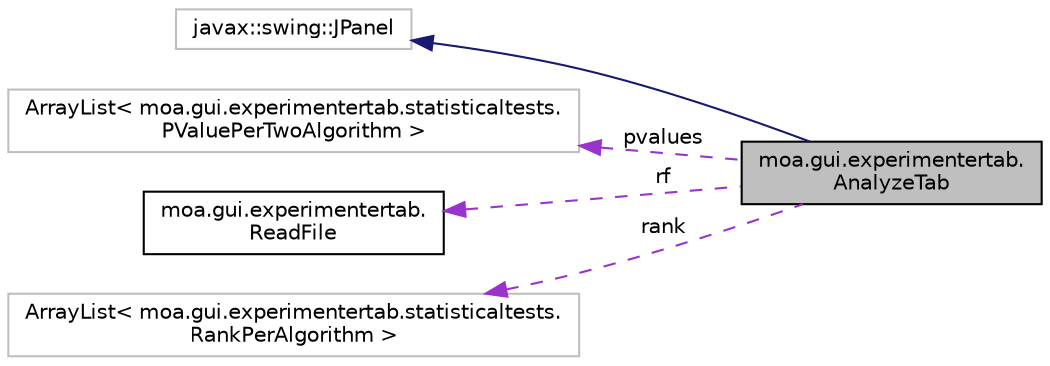 digraph "moa.gui.experimentertab.AnalyzeTab"
{
 // LATEX_PDF_SIZE
  edge [fontname="Helvetica",fontsize="10",labelfontname="Helvetica",labelfontsize="10"];
  node [fontname="Helvetica",fontsize="10",shape=record];
  rankdir="LR";
  Node1 [label="moa.gui.experimentertab.\lAnalyzeTab",height=0.2,width=0.4,color="black", fillcolor="grey75", style="filled", fontcolor="black",tooltip=" "];
  Node2 -> Node1 [dir="back",color="midnightblue",fontsize="10",style="solid",fontname="Helvetica"];
  Node2 [label="javax::swing::JPanel",height=0.2,width=0.4,color="grey75", fillcolor="white", style="filled",tooltip=" "];
  Node3 -> Node1 [dir="back",color="darkorchid3",fontsize="10",style="dashed",label=" pvalues" ,fontname="Helvetica"];
  Node3 [label="ArrayList\< moa.gui.experimentertab.statisticaltests.\lPValuePerTwoAlgorithm \>",height=0.2,width=0.4,color="grey75", fillcolor="white", style="filled",tooltip=" "];
  Node4 -> Node1 [dir="back",color="darkorchid3",fontsize="10",style="dashed",label=" rf" ,fontname="Helvetica"];
  Node4 [label="moa.gui.experimentertab.\lReadFile",height=0.2,width=0.4,color="black", fillcolor="white", style="filled",URL="$classmoa_1_1gui_1_1experimentertab_1_1_read_file.html",tooltip=" "];
  Node5 -> Node1 [dir="back",color="darkorchid3",fontsize="10",style="dashed",label=" rank" ,fontname="Helvetica"];
  Node5 [label="ArrayList\< moa.gui.experimentertab.statisticaltests.\lRankPerAlgorithm \>",height=0.2,width=0.4,color="grey75", fillcolor="white", style="filled",tooltip=" "];
}
